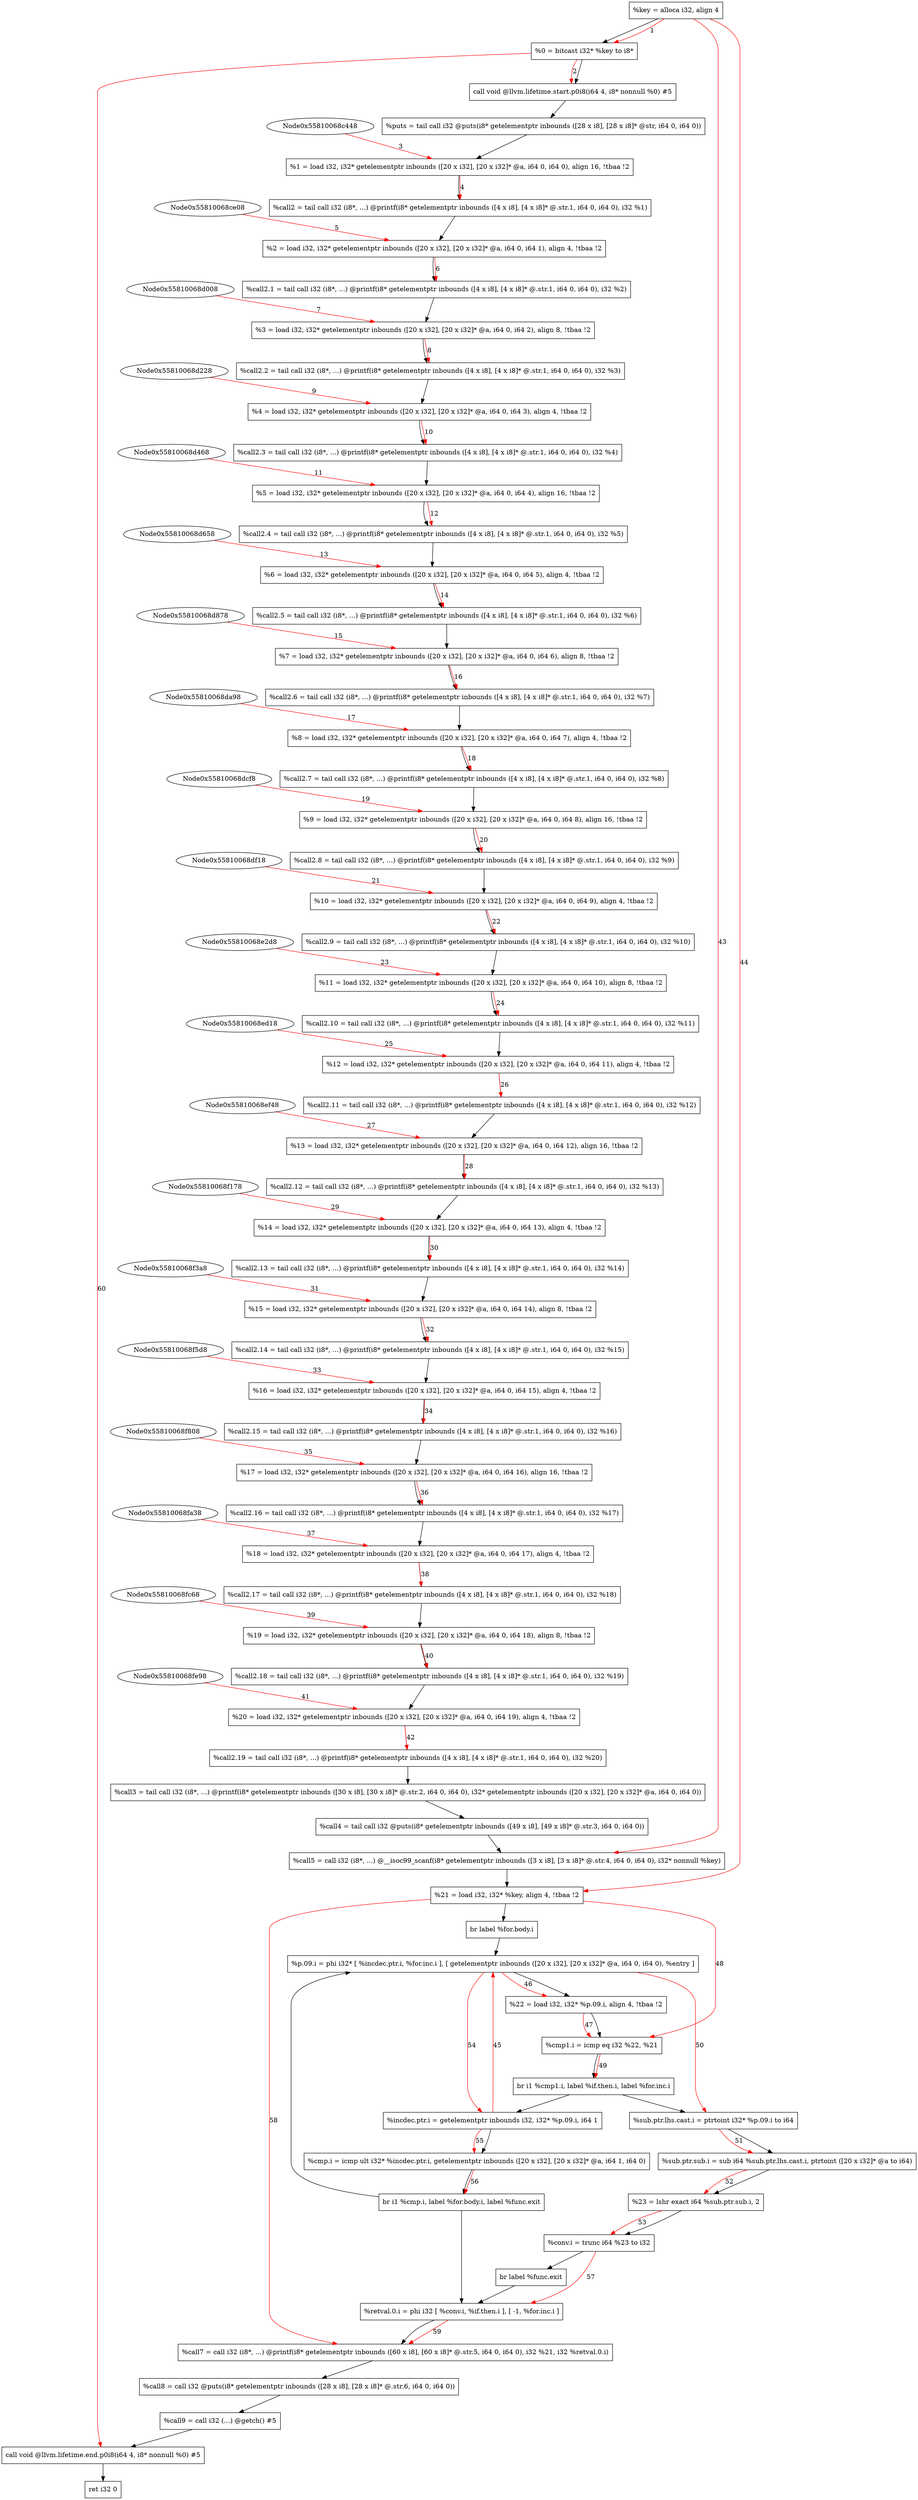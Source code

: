 digraph "CDFG for'main' function" {
	Node0x55810068bab8[shape=record, label="  %key = alloca i32, align 4"]
	Node0x55810068bb38[shape=record, label="  %0 = bitcast i32* %key to i8*"]
	Node0x55810068bd48[shape=record, label="  call void @llvm.lifetime.start.p0i8(i64 4, i8* nonnull %0) #5"]
	Node0x55810068c340[shape=record, label="  %puts = tail call i32 @puts(i8* getelementptr inbounds ([28 x i8], [28 x i8]* @str, i64 0, i64 0))"]
	Node0x55810068c498[shape=record, label="  %1 = load i32, i32* getelementptr inbounds ([20 x i32], [20 x i32]* @a, i64 0, i64 0), align 16, !tbaa !2"]
	Node0x55810068ccd8[shape=record, label="  %call2 = tail call i32 (i8*, ...) @printf(i8* getelementptr inbounds ([4 x i8], [4 x i8]* @.str.1, i64 0, i64 0), i32 %1)"]
	Node0x55810068ce58[shape=record, label="  %2 = load i32, i32* getelementptr inbounds ([20 x i32], [20 x i32]* @a, i64 0, i64 1), align 4, !tbaa !2"]
	Node0x55810068cf18[shape=record, label="  %call2.1 = tail call i32 (i8*, ...) @printf(i8* getelementptr inbounds ([4 x i8], [4 x i8]* @.str.1, i64 0, i64 0), i32 %2)"]
	Node0x55810068d058[shape=record, label="  %3 = load i32, i32* getelementptr inbounds ([20 x i32], [20 x i32]* @a, i64 0, i64 2), align 8, !tbaa !2"]
	Node0x55810068d0e8[shape=record, label="  %call2.2 = tail call i32 (i8*, ...) @printf(i8* getelementptr inbounds ([4 x i8], [4 x i8]* @.str.1, i64 0, i64 0), i32 %3)"]
	Node0x55810068d278[shape=record, label="  %4 = load i32, i32* getelementptr inbounds ([20 x i32], [20 x i32]* @a, i64 0, i64 3), align 4, !tbaa !2"]
	Node0x55810068d358[shape=record, label="  %call2.3 = tail call i32 (i8*, ...) @printf(i8* getelementptr inbounds ([4 x i8], [4 x i8]* @.str.1, i64 0, i64 0), i32 %4)"]
	Node0x55810068d4b8[shape=record, label="  %5 = load i32, i32* getelementptr inbounds ([20 x i32], [20 x i32]* @a, i64 0, i64 4), align 16, !tbaa !2"]
	Node0x55810068d548[shape=record, label="  %call2.4 = tail call i32 (i8*, ...) @printf(i8* getelementptr inbounds ([4 x i8], [4 x i8]* @.str.1, i64 0, i64 0), i32 %5)"]
	Node0x55810068d6a8[shape=record, label="  %6 = load i32, i32* getelementptr inbounds ([20 x i32], [20 x i32]* @a, i64 0, i64 5), align 4, !tbaa !2"]
	Node0x55810068d738[shape=record, label="  %call2.5 = tail call i32 (i8*, ...) @printf(i8* getelementptr inbounds ([4 x i8], [4 x i8]* @.str.1, i64 0, i64 0), i32 %6)"]
	Node0x55810068d8c8[shape=record, label="  %7 = load i32, i32* getelementptr inbounds ([20 x i32], [20 x i32]* @a, i64 0, i64 6), align 8, !tbaa !2"]
	Node0x55810068d958[shape=record, label="  %call2.6 = tail call i32 (i8*, ...) @printf(i8* getelementptr inbounds ([4 x i8], [4 x i8]* @.str.1, i64 0, i64 0), i32 %7)"]
	Node0x55810068dae8[shape=record, label="  %8 = load i32, i32* getelementptr inbounds ([20 x i32], [20 x i32]* @a, i64 0, i64 7), align 4, !tbaa !2"]
	Node0x55810068dc08[shape=record, label="  %call2.7 = tail call i32 (i8*, ...) @printf(i8* getelementptr inbounds ([4 x i8], [4 x i8]* @.str.1, i64 0, i64 0), i32 %8)"]
	Node0x55810068dd48[shape=record, label="  %9 = load i32, i32* getelementptr inbounds ([20 x i32], [20 x i32]* @a, i64 0, i64 8), align 16, !tbaa !2"]
	Node0x55810068ddd8[shape=record, label="  %call2.8 = tail call i32 (i8*, ...) @printf(i8* getelementptr inbounds ([4 x i8], [4 x i8]* @.str.1, i64 0, i64 0), i32 %9)"]
	Node0x55810068df68[shape=record, label="  %10 = load i32, i32* getelementptr inbounds ([20 x i32], [20 x i32]* @a, i64 0, i64 9), align 4, !tbaa !2"]
	Node0x55810068dff8[shape=record, label="  %call2.9 = tail call i32 (i8*, ...) @printf(i8* getelementptr inbounds ([4 x i8], [4 x i8]* @.str.1, i64 0, i64 0), i32 %10)"]
	Node0x55810068e328[shape=record, label="  %11 = load i32, i32* getelementptr inbounds ([20 x i32], [20 x i32]* @a, i64 0, i64 10), align 8, !tbaa !2"]
	Node0x55810068e3b8[shape=record, label="  %call2.10 = tail call i32 (i8*, ...) @printf(i8* getelementptr inbounds ([4 x i8], [4 x i8]* @.str.1, i64 0, i64 0), i32 %11)"]
	Node0x55810068ed68[shape=record, label="  %12 = load i32, i32* getelementptr inbounds ([20 x i32], [20 x i32]* @a, i64 0, i64 11), align 4, !tbaa !2"]
	Node0x55810068edf8[shape=record, label="  %call2.11 = tail call i32 (i8*, ...) @printf(i8* getelementptr inbounds ([4 x i8], [4 x i8]* @.str.1, i64 0, i64 0), i32 %12)"]
	Node0x55810068ef98[shape=record, label="  %13 = load i32, i32* getelementptr inbounds ([20 x i32], [20 x i32]* @a, i64 0, i64 12), align 16, !tbaa !2"]
	Node0x55810068f028[shape=record, label="  %call2.12 = tail call i32 (i8*, ...) @printf(i8* getelementptr inbounds ([4 x i8], [4 x i8]* @.str.1, i64 0, i64 0), i32 %13)"]
	Node0x55810068f1c8[shape=record, label="  %14 = load i32, i32* getelementptr inbounds ([20 x i32], [20 x i32]* @a, i64 0, i64 13), align 4, !tbaa !2"]
	Node0x55810068f258[shape=record, label="  %call2.13 = tail call i32 (i8*, ...) @printf(i8* getelementptr inbounds ([4 x i8], [4 x i8]* @.str.1, i64 0, i64 0), i32 %14)"]
	Node0x55810068f3f8[shape=record, label="  %15 = load i32, i32* getelementptr inbounds ([20 x i32], [20 x i32]* @a, i64 0, i64 14), align 8, !tbaa !2"]
	Node0x55810068f488[shape=record, label="  %call2.14 = tail call i32 (i8*, ...) @printf(i8* getelementptr inbounds ([4 x i8], [4 x i8]* @.str.1, i64 0, i64 0), i32 %15)"]
	Node0x55810068f628[shape=record, label="  %16 = load i32, i32* getelementptr inbounds ([20 x i32], [20 x i32]* @a, i64 0, i64 15), align 4, !tbaa !2"]
	Node0x55810068f6b8[shape=record, label="  %call2.15 = tail call i32 (i8*, ...) @printf(i8* getelementptr inbounds ([4 x i8], [4 x i8]* @.str.1, i64 0, i64 0), i32 %16)"]
	Node0x55810068f858[shape=record, label="  %17 = load i32, i32* getelementptr inbounds ([20 x i32], [20 x i32]* @a, i64 0, i64 16), align 16, !tbaa !2"]
	Node0x55810068f8e8[shape=record, label="  %call2.16 = tail call i32 (i8*, ...) @printf(i8* getelementptr inbounds ([4 x i8], [4 x i8]* @.str.1, i64 0, i64 0), i32 %17)"]
	Node0x55810068fa88[shape=record, label="  %18 = load i32, i32* getelementptr inbounds ([20 x i32], [20 x i32]* @a, i64 0, i64 17), align 4, !tbaa !2"]
	Node0x55810068fb18[shape=record, label="  %call2.17 = tail call i32 (i8*, ...) @printf(i8* getelementptr inbounds ([4 x i8], [4 x i8]* @.str.1, i64 0, i64 0), i32 %18)"]
	Node0x55810068fcb8[shape=record, label="  %19 = load i32, i32* getelementptr inbounds ([20 x i32], [20 x i32]* @a, i64 0, i64 18), align 8, !tbaa !2"]
	Node0x55810068fd48[shape=record, label="  %call2.18 = tail call i32 (i8*, ...) @printf(i8* getelementptr inbounds ([4 x i8], [4 x i8]* @.str.1, i64 0, i64 0), i32 %19)"]
	Node0x55810068fee8[shape=record, label="  %20 = load i32, i32* getelementptr inbounds ([20 x i32], [20 x i32]* @a, i64 0, i64 19), align 4, !tbaa !2"]
	Node0x55810068ff78[shape=record, label="  %call2.19 = tail call i32 (i8*, ...) @printf(i8* getelementptr inbounds ([4 x i8], [4 x i8]* @.str.1, i64 0, i64 0), i32 %20)"]
	Node0x558100690118[shape=record, label="  %call3 = tail call i32 (i8*, ...) @printf(i8* getelementptr inbounds ([30 x i8], [30 x i8]* @.str.2, i64 0, i64 0), i32* getelementptr inbounds ([20 x i32], [20 x i32]* @a, i64 0, i64 0))"]
	Node0x558100690290[shape=record, label="  %call4 = tail call i32 @puts(i8* getelementptr inbounds ([49 x i8], [49 x i8]* @.str.3, i64 0, i64 0))"]
	Node0x5581006907f8[shape=record, label="  %call5 = call i32 (i8*, ...) @__isoc99_scanf(i8* getelementptr inbounds ([3 x i8], [3 x i8]* @.str.4, i64 0, i64 0), i32* nonnull %key)"]
	Node0x5581006908b8[shape=record, label="  %21 = load i32, i32* %key, align 4, !tbaa !2"]
	Node0x5581006909f8[shape=record, label="  br label %for.body.i"]
	Node0x558100690ba8[shape=record, label="  %p.09.i = phi i32* [ %incdec.ptr.i, %for.inc.i ], [ getelementptr inbounds ([20 x i32], [20 x i32]* @a, i64 0, i64 0), %entry ]"]
	Node0x558100690c58[shape=record, label="  %22 = load i32, i32* %p.09.i, align 4, !tbaa !2"]
	Node0x558100690cd0[shape=record, label="  %cmp1.i = icmp eq i32 %22, %21"]
	Node0x558100690e58[shape=record, label="  br i1 %cmp1.i, label %if.then.i, label %for.inc.i"]
	Node0x558100690dc8[shape=record, label="  %sub.ptr.lhs.cast.i = ptrtoint i32* %p.09.i to i64"]
	Node0x558100690fd0[shape=record, label="  %sub.ptr.sub.i = sub i64 %sub.ptr.lhs.cast.i, ptrtoint ([20 x i32]* @a to i64)"]
	Node0x558100691040[shape=record, label="  %23 = lshr exact i64 %sub.ptr.sub.i, 2"]
	Node0x558100691098[shape=record, label="  %conv.i = trunc i64 %23 to i32"]
	Node0x5581006911c8[shape=record, label="  br label %func.exit"]
	Node0x558100691240[shape=record, label="  %incdec.ptr.i = getelementptr inbounds i32, i32* %p.09.i, i64 1"]
	Node0x558100691360[shape=record, label="  %cmp.i = icmp ult i32* %incdec.ptr.i, getelementptr inbounds ([20 x i32], [20 x i32]* @a, i64 1, i64 0)"]
	Node0x5581006913e8[shape=record, label="  br i1 %cmp.i, label %for.body.i, label %func.exit"]
	Node0x558100691438[shape=record, label="  %retval.0.i = phi i32 [ %conv.i, %if.then.i ], [ -1, %for.inc.i ]"]
	Node0x5581006915d0[shape=record, label="  %call7 = call i32 (i8*, ...) @printf(i8* getelementptr inbounds ([60 x i8], [60 x i8]* @.str.5, i64 0, i64 0), i32 %21, i32 %retval.0.i)"]
	Node0x558100691740[shape=record, label="  %call8 = call i32 @puts(i8* getelementptr inbounds ([28 x i8], [28 x i8]* @.str.6, i64 0, i64 0))"]
	Node0x5581006918c8[shape=record, label="  %call9 = call i32 (...) @getch() #5"]
	Node0x558100691a98[shape=record, label="  call void @llvm.lifetime.end.p0i8(i64 4, i8* nonnull %0) #5"]
	Node0x558100690998[shape=record, label="  ret i32 0"]
	Node0x55810068bab8 -> Node0x55810068bb38
	Node0x55810068bb38 -> Node0x55810068bd48
	Node0x55810068bd48 -> Node0x55810068c340
	Node0x55810068c340 -> Node0x55810068c498
	Node0x55810068c498 -> Node0x55810068ccd8
	Node0x55810068ccd8 -> Node0x55810068ce58
	Node0x55810068ce58 -> Node0x55810068cf18
	Node0x55810068cf18 -> Node0x55810068d058
	Node0x55810068d058 -> Node0x55810068d0e8
	Node0x55810068d0e8 -> Node0x55810068d278
	Node0x55810068d278 -> Node0x55810068d358
	Node0x55810068d358 -> Node0x55810068d4b8
	Node0x55810068d4b8 -> Node0x55810068d548
	Node0x55810068d548 -> Node0x55810068d6a8
	Node0x55810068d6a8 -> Node0x55810068d738
	Node0x55810068d738 -> Node0x55810068d8c8
	Node0x55810068d8c8 -> Node0x55810068d958
	Node0x55810068d958 -> Node0x55810068dae8
	Node0x55810068dae8 -> Node0x55810068dc08
	Node0x55810068dc08 -> Node0x55810068dd48
	Node0x55810068dd48 -> Node0x55810068ddd8
	Node0x55810068ddd8 -> Node0x55810068df68
	Node0x55810068df68 -> Node0x55810068dff8
	Node0x55810068dff8 -> Node0x55810068e328
	Node0x55810068e328 -> Node0x55810068e3b8
	Node0x55810068e3b8 -> Node0x55810068ed68
	Node0x55810068ed68 -> Node0x55810068edf8
	Node0x55810068edf8 -> Node0x55810068ef98
	Node0x55810068ef98 -> Node0x55810068f028
	Node0x55810068f028 -> Node0x55810068f1c8
	Node0x55810068f1c8 -> Node0x55810068f258
	Node0x55810068f258 -> Node0x55810068f3f8
	Node0x55810068f3f8 -> Node0x55810068f488
	Node0x55810068f488 -> Node0x55810068f628
	Node0x55810068f628 -> Node0x55810068f6b8
	Node0x55810068f6b8 -> Node0x55810068f858
	Node0x55810068f858 -> Node0x55810068f8e8
	Node0x55810068f8e8 -> Node0x55810068fa88
	Node0x55810068fa88 -> Node0x55810068fb18
	Node0x55810068fb18 -> Node0x55810068fcb8
	Node0x55810068fcb8 -> Node0x55810068fd48
	Node0x55810068fd48 -> Node0x55810068fee8
	Node0x55810068fee8 -> Node0x55810068ff78
	Node0x55810068ff78 -> Node0x558100690118
	Node0x558100690118 -> Node0x558100690290
	Node0x558100690290 -> Node0x5581006907f8
	Node0x5581006907f8 -> Node0x5581006908b8
	Node0x5581006908b8 -> Node0x5581006909f8
	Node0x5581006909f8 -> Node0x558100690ba8
	Node0x558100690ba8 -> Node0x558100690c58
	Node0x558100690c58 -> Node0x558100690cd0
	Node0x558100690cd0 -> Node0x558100690e58
	Node0x558100690e58 -> Node0x558100690dc8
	Node0x558100690e58 -> Node0x558100691240
	Node0x558100690dc8 -> Node0x558100690fd0
	Node0x558100690fd0 -> Node0x558100691040
	Node0x558100691040 -> Node0x558100691098
	Node0x558100691098 -> Node0x5581006911c8
	Node0x5581006911c8 -> Node0x558100691438
	Node0x558100691240 -> Node0x558100691360
	Node0x558100691360 -> Node0x5581006913e8
	Node0x5581006913e8 -> Node0x558100690ba8
	Node0x5581006913e8 -> Node0x558100691438
	Node0x558100691438 -> Node0x5581006915d0
	Node0x5581006915d0 -> Node0x558100691740
	Node0x558100691740 -> Node0x5581006918c8
	Node0x5581006918c8 -> Node0x558100691a98
	Node0x558100691a98 -> Node0x558100690998
edge [color=red]
	Node0x55810068bab8 -> Node0x55810068bb38[label="1"]
	Node0x55810068bb38 -> Node0x55810068bd48[label="2"]
	Node0x55810068c448 -> Node0x55810068c498[label="3"]
	Node0x55810068c498 -> Node0x55810068ccd8[label="4"]
	Node0x55810068ce08 -> Node0x55810068ce58[label="5"]
	Node0x55810068ce58 -> Node0x55810068cf18[label="6"]
	Node0x55810068d008 -> Node0x55810068d058[label="7"]
	Node0x55810068d058 -> Node0x55810068d0e8[label="8"]
	Node0x55810068d228 -> Node0x55810068d278[label="9"]
	Node0x55810068d278 -> Node0x55810068d358[label="10"]
	Node0x55810068d468 -> Node0x55810068d4b8[label="11"]
	Node0x55810068d4b8 -> Node0x55810068d548[label="12"]
	Node0x55810068d658 -> Node0x55810068d6a8[label="13"]
	Node0x55810068d6a8 -> Node0x55810068d738[label="14"]
	Node0x55810068d878 -> Node0x55810068d8c8[label="15"]
	Node0x55810068d8c8 -> Node0x55810068d958[label="16"]
	Node0x55810068da98 -> Node0x55810068dae8[label="17"]
	Node0x55810068dae8 -> Node0x55810068dc08[label="18"]
	Node0x55810068dcf8 -> Node0x55810068dd48[label="19"]
	Node0x55810068dd48 -> Node0x55810068ddd8[label="20"]
	Node0x55810068df18 -> Node0x55810068df68[label="21"]
	Node0x55810068df68 -> Node0x55810068dff8[label="22"]
	Node0x55810068e2d8 -> Node0x55810068e328[label="23"]
	Node0x55810068e328 -> Node0x55810068e3b8[label="24"]
	Node0x55810068ed18 -> Node0x55810068ed68[label="25"]
	Node0x55810068ed68 -> Node0x55810068edf8[label="26"]
	Node0x55810068ef48 -> Node0x55810068ef98[label="27"]
	Node0x55810068ef98 -> Node0x55810068f028[label="28"]
	Node0x55810068f178 -> Node0x55810068f1c8[label="29"]
	Node0x55810068f1c8 -> Node0x55810068f258[label="30"]
	Node0x55810068f3a8 -> Node0x55810068f3f8[label="31"]
	Node0x55810068f3f8 -> Node0x55810068f488[label="32"]
	Node0x55810068f5d8 -> Node0x55810068f628[label="33"]
	Node0x55810068f628 -> Node0x55810068f6b8[label="34"]
	Node0x55810068f808 -> Node0x55810068f858[label="35"]
	Node0x55810068f858 -> Node0x55810068f8e8[label="36"]
	Node0x55810068fa38 -> Node0x55810068fa88[label="37"]
	Node0x55810068fa88 -> Node0x55810068fb18[label="38"]
	Node0x55810068fc68 -> Node0x55810068fcb8[label="39"]
	Node0x55810068fcb8 -> Node0x55810068fd48[label="40"]
	Node0x55810068fe98 -> Node0x55810068fee8[label="41"]
	Node0x55810068fee8 -> Node0x55810068ff78[label="42"]
	Node0x55810068bab8 -> Node0x5581006907f8[label="43"]
	Node0x55810068bab8 -> Node0x5581006908b8[label="44"]
	Node0x558100691240 -> Node0x558100690ba8[label="45"]
	Node0x558100690ba8 -> Node0x558100690c58[label="46"]
	Node0x558100690c58 -> Node0x558100690cd0[label="47"]
	Node0x5581006908b8 -> Node0x558100690cd0[label="48"]
	Node0x558100690cd0 -> Node0x558100690e58[label="49"]
	Node0x558100690ba8 -> Node0x558100690dc8[label="50"]
	Node0x558100690dc8 -> Node0x558100690fd0[label="51"]
	Node0x558100690fd0 -> Node0x558100691040[label="52"]
	Node0x558100691040 -> Node0x558100691098[label="53"]
	Node0x558100690ba8 -> Node0x558100691240[label="54"]
	Node0x558100691240 -> Node0x558100691360[label="55"]
	Node0x558100691360 -> Node0x5581006913e8[label="56"]
	Node0x558100691098 -> Node0x558100691438[label="57"]
	Node0x5581006908b8 -> Node0x5581006915d0[label="58"]
	Node0x558100691438 -> Node0x5581006915d0[label="59"]
	Node0x55810068bb38 -> Node0x558100691a98[label="60"]
}

